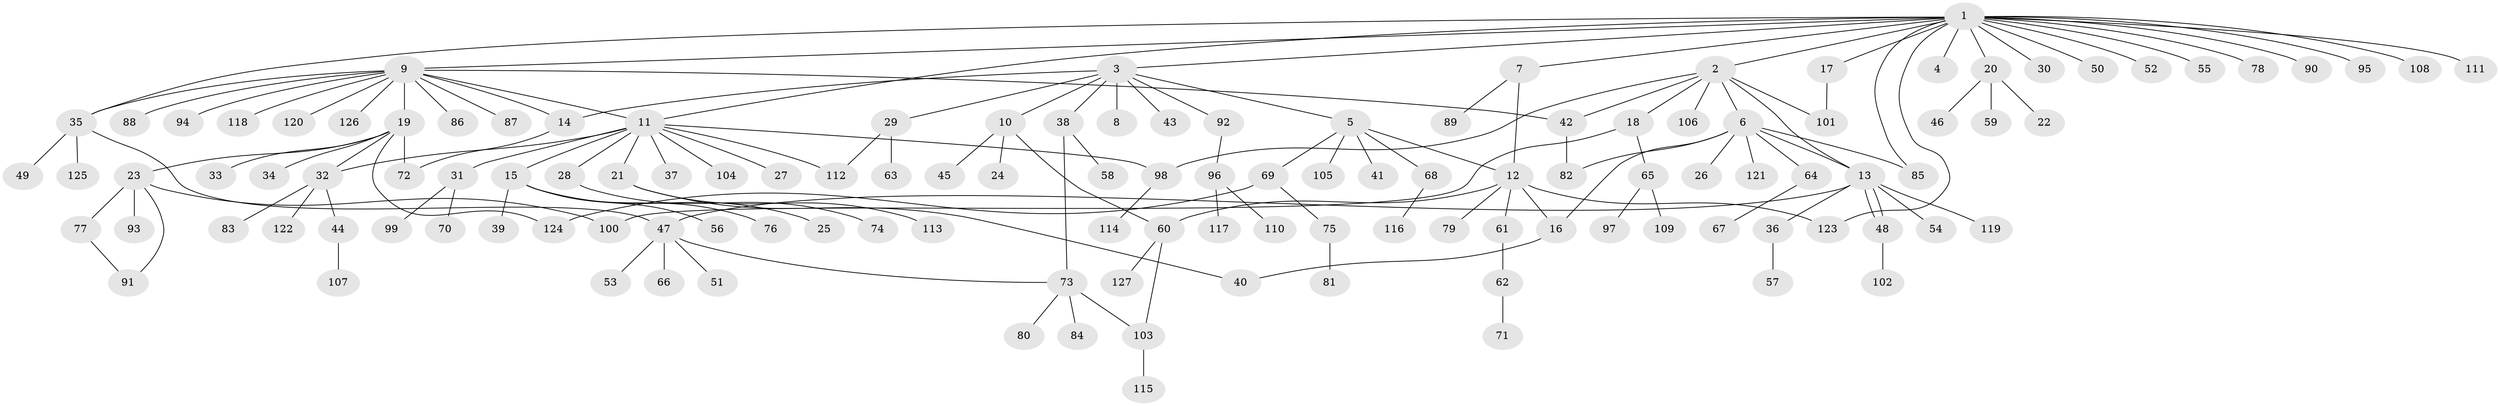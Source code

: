 // Generated by graph-tools (version 1.1) at 2025/14/03/09/25 04:14:39]
// undirected, 127 vertices, 150 edges
graph export_dot {
graph [start="1"]
  node [color=gray90,style=filled];
  1;
  2;
  3;
  4;
  5;
  6;
  7;
  8;
  9;
  10;
  11;
  12;
  13;
  14;
  15;
  16;
  17;
  18;
  19;
  20;
  21;
  22;
  23;
  24;
  25;
  26;
  27;
  28;
  29;
  30;
  31;
  32;
  33;
  34;
  35;
  36;
  37;
  38;
  39;
  40;
  41;
  42;
  43;
  44;
  45;
  46;
  47;
  48;
  49;
  50;
  51;
  52;
  53;
  54;
  55;
  56;
  57;
  58;
  59;
  60;
  61;
  62;
  63;
  64;
  65;
  66;
  67;
  68;
  69;
  70;
  71;
  72;
  73;
  74;
  75;
  76;
  77;
  78;
  79;
  80;
  81;
  82;
  83;
  84;
  85;
  86;
  87;
  88;
  89;
  90;
  91;
  92;
  93;
  94;
  95;
  96;
  97;
  98;
  99;
  100;
  101;
  102;
  103;
  104;
  105;
  106;
  107;
  108;
  109;
  110;
  111;
  112;
  113;
  114;
  115;
  116;
  117;
  118;
  119;
  120;
  121;
  122;
  123;
  124;
  125;
  126;
  127;
  1 -- 2;
  1 -- 3;
  1 -- 4;
  1 -- 7;
  1 -- 9;
  1 -- 11;
  1 -- 17;
  1 -- 20;
  1 -- 30;
  1 -- 35;
  1 -- 50;
  1 -- 52;
  1 -- 55;
  1 -- 78;
  1 -- 85;
  1 -- 90;
  1 -- 95;
  1 -- 108;
  1 -- 111;
  1 -- 123;
  2 -- 6;
  2 -- 13;
  2 -- 18;
  2 -- 42;
  2 -- 98;
  2 -- 101;
  2 -- 106;
  3 -- 5;
  3 -- 8;
  3 -- 10;
  3 -- 14;
  3 -- 29;
  3 -- 38;
  3 -- 43;
  3 -- 92;
  5 -- 12;
  5 -- 41;
  5 -- 68;
  5 -- 69;
  5 -- 105;
  6 -- 13;
  6 -- 16;
  6 -- 26;
  6 -- 64;
  6 -- 82;
  6 -- 85;
  6 -- 121;
  7 -- 12;
  7 -- 89;
  9 -- 11;
  9 -- 14;
  9 -- 19;
  9 -- 35;
  9 -- 42;
  9 -- 86;
  9 -- 87;
  9 -- 88;
  9 -- 94;
  9 -- 118;
  9 -- 120;
  9 -- 126;
  10 -- 24;
  10 -- 45;
  10 -- 60;
  11 -- 15;
  11 -- 21;
  11 -- 27;
  11 -- 28;
  11 -- 31;
  11 -- 32;
  11 -- 37;
  11 -- 98;
  11 -- 104;
  11 -- 112;
  12 -- 16;
  12 -- 60;
  12 -- 61;
  12 -- 79;
  12 -- 123;
  13 -- 36;
  13 -- 47;
  13 -- 48;
  13 -- 48;
  13 -- 54;
  13 -- 119;
  14 -- 72;
  15 -- 25;
  15 -- 39;
  15 -- 56;
  15 -- 76;
  16 -- 40;
  17 -- 101;
  18 -- 65;
  18 -- 100;
  19 -- 23;
  19 -- 32;
  19 -- 33;
  19 -- 34;
  19 -- 72;
  19 -- 124;
  20 -- 22;
  20 -- 46;
  20 -- 59;
  21 -- 40;
  21 -- 113;
  23 -- 77;
  23 -- 91;
  23 -- 93;
  23 -- 100;
  28 -- 74;
  29 -- 63;
  29 -- 112;
  31 -- 70;
  31 -- 99;
  32 -- 44;
  32 -- 83;
  32 -- 122;
  35 -- 47;
  35 -- 49;
  35 -- 125;
  36 -- 57;
  38 -- 58;
  38 -- 73;
  42 -- 82;
  44 -- 107;
  47 -- 51;
  47 -- 53;
  47 -- 66;
  47 -- 73;
  48 -- 102;
  60 -- 103;
  60 -- 127;
  61 -- 62;
  62 -- 71;
  64 -- 67;
  65 -- 97;
  65 -- 109;
  68 -- 116;
  69 -- 75;
  69 -- 124;
  73 -- 80;
  73 -- 84;
  73 -- 103;
  75 -- 81;
  77 -- 91;
  92 -- 96;
  96 -- 110;
  96 -- 117;
  98 -- 114;
  103 -- 115;
}
